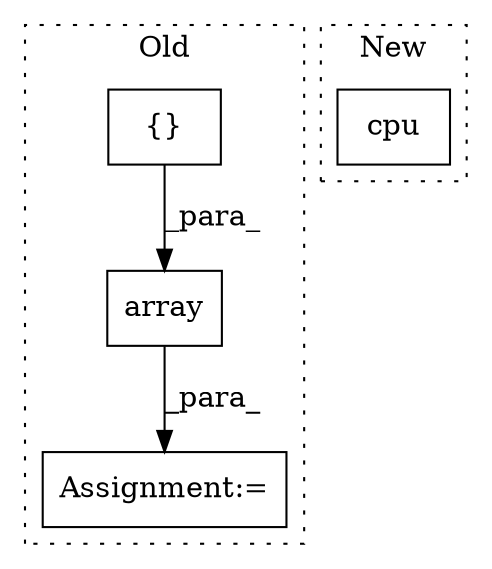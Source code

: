 digraph G {
subgraph cluster0 {
1 [label="array" a="32" s="5653,5678" l="6,1" shape="box"];
3 [label="Assignment:=" a="7" s="5649" l="1" shape="box"];
4 [label="{}" a="4" s="5668,5677" l="1,1" shape="box"];
label = "Old";
style="dotted";
}
subgraph cluster1 {
2 [label="cpu" a="32" s="5870" l="5" shape="box"];
label = "New";
style="dotted";
}
1 -> 3 [label="_para_"];
4 -> 1 [label="_para_"];
}